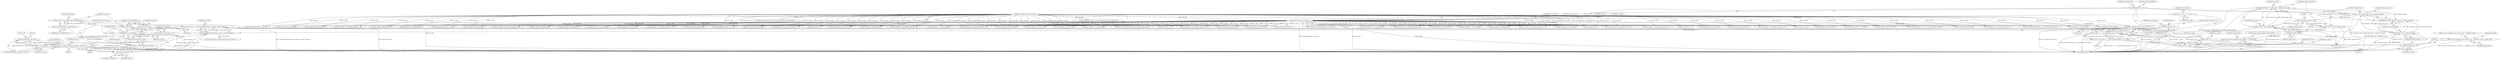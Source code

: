 digraph "0_wildmidi_660b513d99bced8783a4a5984ac2f742c74ebbdd_2@API" {
"1001230" [label="(Call,sample_remainder = sample_count_f - (float)sample_count)"];
"1001232" [label="(Call,sample_count_f - (float)sample_count)"];
"1001227" [label="(Call,(uint32_t)sample_count_f)"];
"1001216" [label="(Call,sample_count_f = ((float)mus_ticks * samples_per_tick_f) + sample_remainder)"];
"1001219" [label="(Call,(float)mus_ticks * samples_per_tick_f)"];
"1001220" [label="(Call,(float)mus_ticks)"];
"1001197" [label="(Call,mus_ticks = (mus_ticks << 7) | (mus_data[mus_data_ofs++] & 0x7f))"];
"1001199" [label="(Call,(mus_ticks << 7) | (mus_data[mus_data_ofs++] & 0x7f))"];
"1001200" [label="(Call,mus_ticks << 7)"];
"1001192" [label="(Call,mus_ticks = 0)"];
"1001203" [label="(Call,mus_data[mus_data_ofs++] & 0x7f)"];
"1000227" [label="(Call,memcmp(mus_data, mus_hdr, 4))"];
"1000124" [label="(MethodParameterIn,uint8_t *mus_data)"];
"1000128" [label="(Call,mus_hdr[] = { 'M', 'U', 'S', 0x1A })"];
"1000393" [label="(Call,samples_per_tick_f = _WM_GetSamplesPerTick(mus_divisions, (uint32_t)tempo_f))"];
"1000395" [label="(Call,_WM_GetSamplesPerTick(mus_divisions, (uint32_t)tempo_f))"];
"1000164" [label="(Call,mus_divisions = 60)"];
"1000397" [label="(Call,(uint32_t)tempo_f)"];
"1000375" [label="(Call,tempo_f = (float) (60000000 / mus_freq) + 0.5f)"];
"1000378" [label="(Call,(float) (60000000 / mus_freq))"];
"1000380" [label="(Call,60000000 / mus_freq)"];
"1000364" [label="(Call,mus_freq == 0)"];
"1000359" [label="(Call,mus_freq = _cvt_get_option(WM_CO_FREQUENCY))"];
"1000361" [label="(Call,_cvt_get_option(WM_CO_FREQUENCY))"];
"1000367" [label="(Call,mus_freq = 140)"];
"1000386" [label="(Call,tempo_f = (float) (60000000 / mus_freq))"];
"1000388" [label="(Call,(float) (60000000 / mus_freq))"];
"1000390" [label="(Call,60000000 / mus_freq)"];
"1000206" [label="(Call,sample_remainder = 0.0)"];
"1001230" [label="(Call,sample_remainder = sample_count_f - (float)sample_count)"];
"1001234" [label="(Call,(float)sample_count)"];
"1001225" [label="(Call,sample_count = (uint32_t)sample_count_f)"];
"1001218" [label="(Call,((float)mus_ticks * samples_per_tick_f) + sample_remainder)"];
"1001237" [label="(Call,mus_mdi->events[mus_mdi->event_count - 1].samples_to_next = sample_count)"];
"1001250" [label="(Call,mus_mdi->extra_info.approx_total_samples += sample_count)"];
"1000396" [label="(Identifier,mus_divisions)"];
"1001223" [label="(Identifier,samples_per_tick_f)"];
"1000381" [label="(Literal,60000000)"];
"1000228" [label="(Identifier,mus_data)"];
"1000363" [label="(ControlStructure,if (mus_freq == 0))"];
"1001222" [label="(Identifier,mus_ticks)"];
"1000705" [label="(Call,mus_data[mus_data_ofs] & 0x0f)"];
"1001193" [label="(Identifier,mus_ticks)"];
"1001204" [label="(Call,mus_data[mus_data_ofs++])"];
"1000386" [label="(Call,tempo_f = (float) (60000000 / mus_freq))"];
"1000422" [label="(Call,mus_data[mus_data_ofs] & 0x0f)"];
"1000959" [label="(Call,mus_data[mus_data_ofs] & 0x0f)"];
"1000169" [label="(Identifier,tempo_f)"];
"1001065" [label="(Call,mus_event[2] = mus_data[mus_data_ofs + 2])"];
"1001033" [label="(Call,mus_event[2] = mus_data[mus_data_ofs + 2])"];
"1000513" [label="(Call,mus_data[mus_data_ofs + 1] & 0x80)"];
"1000378" [label="(Call,(float) (60000000 / mus_freq))"];
"1000546" [label="(Call,mus_event[2] = mus_data[mus_data_ofs + 2])"];
"1000394" [label="(Identifier,samples_per_tick_f)"];
"1001192" [label="(Call,mus_ticks = 0)"];
"1000276" [label="(Call,mus_data[11] << 8)"];
"1000342" [label="(Call,(mus_data[mus_data_ofs + 1] << 8) | mus_data[mus_data_ofs])"];
"1000486" [label="(Call,mus_data[mus_data_ofs] & 0x0f)"];
"1000831" [label="(Call,mus_data[mus_data_ofs] & 0x0f)"];
"1000364" [label="(Call,mus_freq == 0)"];
"1000905" [label="(Call,mus_event[2] = mus_data[mus_data_ofs + 2])"];
"1000927" [label="(Call,mus_data[mus_data_ofs] & 0x0f)"];
"1001224" [label="(Identifier,sample_remainder)"];
"1000241" [label="(Identifier,mus_song_len)"];
"1001227" [label="(Call,(uint32_t)sample_count_f)"];
"1000393" [label="(Call,samples_per_tick_f = _WM_GetSamplesPerTick(mus_divisions, (uint32_t)tempo_f))"];
"1000392" [label="(Identifier,mus_freq)"];
"1000789" [label="(Call,mus_data[mus_data_ofs] & 0x0f)"];
"1000166" [label="(Literal,60)"];
"1001200" [label="(Call,mus_ticks << 7)"];
"1000455" [label="(Call,mus_data[mus_data_ofs] & 0xf0)"];
"1000385" [label="(Block,)"];
"1001231" [label="(Identifier,sample_remainder)"];
"1001201" [label="(Identifier,mus_ticks)"];
"1001194" [label="(Literal,0)"];
"1001253" [label="(Identifier,mus_mdi)"];
"1000226" [label="(ControlStructure,if (memcmp(mus_data, mus_hdr, 4)))"];
"1000602" [label="(Call,mus_data[mus_data_ofs] & 0x0f)"];
"1000391" [label="(Literal,60000000)"];
"1001216" [label="(Call,sample_count_f = ((float)mus_ticks * samples_per_tick_f) + sample_remainder)"];
"1000863" [label="(Call,mus_data[mus_data_ofs] & 0x0f)"];
"1001205" [label="(Identifier,mus_data)"];
"1000242" [label="(Call,(mus_data[5] << 8) | mus_data[4])"];
"1000408" [label="(Call,(uint32_t)tempo_f)"];
"1001203" [label="(Call,mus_data[mus_data_ofs++] & 0x7f)"];
"1000265" [label="(Call,mus_data[9] << 8)"];
"1000375" [label="(Call,tempo_f = (float) (60000000 / mus_freq) + 0.5f)"];
"1001249" [label="(Identifier,sample_count)"];
"1000129" [label="(Identifier,mus_hdr)"];
"1001234" [label="(Call,(float)sample_count)"];
"1001251" [label="(Call,mus_mdi->extra_info.approx_total_samples)"];
"1000491" [label="(Call,mus_event[1] = mus_data[mus_data_ofs + 1])"];
"1001225" [label="(Call,sample_count = (uint32_t)sample_count_f)"];
"1001226" [label="(Identifier,sample_count)"];
"1000233" [label="(Identifier,__FUNCTION__)"];
"1000469" [label="(Call,mus_data[mus_data_ofs] >> 4)"];
"1000275" [label="(Call,(mus_data[11] << 8) | mus_data[10])"];
"1000991" [label="(Call,mus_data[mus_data_ofs] & 0x0f)"];
"1000229" [label="(Identifier,mus_hdr)"];
"1000366" [label="(Literal,0)"];
"1000376" [label="(Identifier,tempo_f)"];
"1000450" [label="(Call,mus_data[mus_data_ofs] = (mus_data[mus_data_ofs] & 0xf0) | 0x0f)"];
"1000128" [label="(Call,mus_hdr[] = { 'M', 'U', 'S', 0x1A })"];
"1000207" [label="(Identifier,sample_remainder)"];
"1000126" [label="(Block,)"];
"1000582" [label="(Call,mus_data[mus_data_ofs] & 0x0f)"];
"1001129" [label="(Call,mus_event[2] = mus_data[mus_data_ofs + 2])"];
"1000132" [label="(Identifier,mus_song_ofs)"];
"1001217" [label="(Identifier,sample_count_f)"];
"1001238" [label="(Call,mus_mdi->events[mus_mdi->event_count - 1].samples_to_next)"];
"1001258" [label="(Identifier,mus_data_ofs)"];
"1001179" [label="(Call,mus_data[mus_data_ofs] & 0x80)"];
"1001250" [label="(Call,mus_mdi->extra_info.approx_total_samples += sample_count)"];
"1001199" [label="(Call,(mus_ticks << 7) | (mus_data[mus_data_ofs++] & 0x7f))"];
"1001097" [label="(Call,mus_event[2] = mus_data[mus_data_ofs + 2])"];
"1001001" [label="(Call,mus_event[2] = mus_data[mus_data_ofs + 2])"];
"1000365" [label="(Identifier,mus_freq)"];
"1000362" [label="(Identifier,WM_CO_FREQUENCY)"];
"1000563" [label="(Call,mus_data[mus_data_ofs] & 0x0f)"];
"1001233" [label="(Identifier,sample_count_f)"];
"1000443" [label="(Call,mus_data[mus_data_ofs] & 0x0f)"];
"1000412" [label="(Block,)"];
"1000539" [label="(Call,mus_data[mus_data_ofs + 1] & 0x7f)"];
"1000387" [label="(Identifier,tempo_f)"];
"1000873" [label="(Call,mus_event[2] = mus_data[mus_data_ofs + 2])"];
"1000253" [label="(Call,(mus_data[7] << 8) | mus_data[6])"];
"1000395" [label="(Call,_WM_GetSamplesPerTick(mus_divisions, (uint32_t)tempo_f))"];
"1000374" [label="(Block,)"];
"1000630" [label="(Call,mus_data[mus_data_ofs + 1] << 6)"];
"1000206" [label="(Call,sample_remainder = 0.0)"];
"1000254" [label="(Call,mus_data[7] << 8)"];
"1000164" [label="(Call,mus_divisions = 60)"];
"1000397" [label="(Call,(uint32_t)tempo_f)"];
"1000383" [label="(Literal,0.5f)"];
"1001229" [label="(Identifier,sample_count_f)"];
"1001237" [label="(Call,mus_mdi->events[mus_mdi->event_count - 1].samples_to_next = sample_count)"];
"1000165" [label="(Identifier,mus_divisions)"];
"1000382" [label="(Identifier,mus_freq)"];
"1000530" [label="(Call,mus_data[mus_data_ofs] & 0x0f)"];
"1001256" [label="(Identifier,sample_count)"];
"1001211" [label="(Identifier,mus_data)"];
"1000937" [label="(Call,mus_event[2] = mus_data[mus_data_ofs + 2])"];
"1001209" [label="(Call,mus_data[mus_data_ofs - 1] & 0x80)"];
"1000211" [label="(Identifier,pitchbend_tmp)"];
"1000367" [label="(Call,mus_freq = 140)"];
"1000414" [label="(Call,MUS_EVENT_DEBUG(\"Before\", mus_data[mus_data_ofs], 0))"];
"1000360" [label="(Identifier,mus_freq)"];
"1000390" [label="(Call,60000000 / mus_freq)"];
"1000587" [label="(Call,mus_event[1] = mus_data[mus_data_ofs + 1])"];
"1000623" [label="(Call,mus_data[mus_data_ofs] & 0x0f)"];
"1001326" [label="(MethodReturn,RET)"];
"1000403" [label="(Call,_WM_midi_setup_divisions(mus_mdi, mus_divisions))"];
"1000380" [label="(Call,60000000 / mus_freq)"];
"1000243" [label="(Call,mus_data[5] << 8)"];
"1000291" [label="(Call,mus_data[13] << 8)"];
"1000361" [label="(Call,_cvt_get_option(WM_CO_FREQUENCY))"];
"1001230" [label="(Call,sample_remainder = sample_count_f - (float)sample_count)"];
"1001196" [label="(Block,)"];
"1000124" [label="(MethodParameterIn,uint8_t *mus_data)"];
"1000399" [label="(Identifier,tempo_f)"];
"1000372" [label="(Identifier,_WM_MixerOptions)"];
"1001241" [label="(Identifier,mus_mdi)"];
"1000369" [label="(Literal,140)"];
"1001119" [label="(Call,mus_data[mus_data_ofs] & 0x0f)"];
"1001198" [label="(Identifier,mus_ticks)"];
"1000895" [label="(Call,mus_data[mus_data_ofs] & 0x0f)"];
"1001220" [label="(Call,(float)mus_ticks)"];
"1000227" [label="(Call,memcmp(mus_data, mus_hdr, 4))"];
"1001023" [label="(Call,mus_data[mus_data_ofs] & 0x0f)"];
"1000359" [label="(Call,mus_freq = _cvt_get_option(WM_CO_FREQUENCY))"];
"1000969" [label="(Call,mus_event[2] = mus_data[mus_data_ofs + 2])"];
"1001232" [label="(Call,sample_count_f - (float)sample_count)"];
"1000733" [label="(Call,mus_data[mus_data_ofs] & 0x0f)"];
"1001218" [label="(Call,((float)mus_ticks * samples_per_tick_f) + sample_remainder)"];
"1000377" [label="(Call,(float) (60000000 / mus_freq) + 0.5f)"];
"1000290" [label="(Call,(mus_data[13] << 8) | mus_data[12])"];
"1000230" [label="(Literal,4)"];
"1001055" [label="(Call,mus_data[mus_data_ofs] & 0x0f)"];
"1000401" [label="(Identifier,mus_mdi)"];
"1000429" [label="(Call,mus_data[mus_data_ofs] = (mus_data[mus_data_ofs] & 0xf0) | 0x09)"];
"1001219" [label="(Call,(float)mus_ticks * samples_per_tick_f)"];
"1001236" [label="(Identifier,sample_count)"];
"1000461" [label="(Call,MUS_EVENT_DEBUG(\"After\", mus_data[mus_data_ofs], 0))"];
"1001197" [label="(Call,mus_ticks = (mus_ticks << 7) | (mus_data[mus_data_ofs++] & 0x7f))"];
"1000677" [label="(Call,mus_data[mus_data_ofs] & 0x0f)"];
"1000264" [label="(Call,(mus_data[9] << 8) | mus_data[8])"];
"1000388" [label="(Call,(float) (60000000 / mus_freq))"];
"1001208" [label="(Literal,0x7f)"];
"1000343" [label="(Call,mus_data[mus_data_ofs + 1] << 8)"];
"1000434" [label="(Call,mus_data[mus_data_ofs] & 0xf0)"];
"1000761" [label="(Call,mus_data[mus_data_ofs] & 0x0f)"];
"1000208" [label="(Literal,0.0)"];
"1001202" [label="(Literal,7)"];
"1000836" [label="(Call,mus_event[1] = mus_data[mus_data_ofs + 2])"];
"1000368" [label="(Identifier,mus_freq)"];
"1001087" [label="(Call,mus_data[mus_data_ofs] & 0x0f)"];
"1001230" -> "1000412"  [label="AST: "];
"1001230" -> "1001232"  [label="CFG: "];
"1001231" -> "1001230"  [label="AST: "];
"1001232" -> "1001230"  [label="AST: "];
"1001241" -> "1001230"  [label="CFG: "];
"1001230" -> "1001326"  [label="DDG: sample_count_f - (float)sample_count"];
"1001230" -> "1001326"  [label="DDG: sample_remainder"];
"1001230" -> "1001216"  [label="DDG: sample_remainder"];
"1001230" -> "1001218"  [label="DDG: sample_remainder"];
"1001232" -> "1001230"  [label="DDG: sample_count_f"];
"1001232" -> "1001230"  [label="DDG: (float)sample_count"];
"1001232" -> "1001234"  [label="CFG: "];
"1001233" -> "1001232"  [label="AST: "];
"1001234" -> "1001232"  [label="AST: "];
"1001232" -> "1001326"  [label="DDG: sample_count_f"];
"1001232" -> "1001326"  [label="DDG: (float)sample_count"];
"1001227" -> "1001232"  [label="DDG: sample_count_f"];
"1001234" -> "1001232"  [label="DDG: sample_count"];
"1001227" -> "1001225"  [label="AST: "];
"1001227" -> "1001229"  [label="CFG: "];
"1001228" -> "1001227"  [label="AST: "];
"1001229" -> "1001227"  [label="AST: "];
"1001225" -> "1001227"  [label="CFG: "];
"1001227" -> "1001225"  [label="DDG: sample_count_f"];
"1001216" -> "1001227"  [label="DDG: sample_count_f"];
"1001216" -> "1000412"  [label="AST: "];
"1001216" -> "1001218"  [label="CFG: "];
"1001217" -> "1001216"  [label="AST: "];
"1001218" -> "1001216"  [label="AST: "];
"1001226" -> "1001216"  [label="CFG: "];
"1001216" -> "1001326"  [label="DDG: ((float)mus_ticks * samples_per_tick_f) + sample_remainder"];
"1001219" -> "1001216"  [label="DDG: (float)mus_ticks"];
"1001219" -> "1001216"  [label="DDG: samples_per_tick_f"];
"1000206" -> "1001216"  [label="DDG: sample_remainder"];
"1001219" -> "1001218"  [label="AST: "];
"1001219" -> "1001223"  [label="CFG: "];
"1001220" -> "1001219"  [label="AST: "];
"1001223" -> "1001219"  [label="AST: "];
"1001224" -> "1001219"  [label="CFG: "];
"1001219" -> "1001326"  [label="DDG: samples_per_tick_f"];
"1001219" -> "1001326"  [label="DDG: (float)mus_ticks"];
"1001219" -> "1001218"  [label="DDG: (float)mus_ticks"];
"1001219" -> "1001218"  [label="DDG: samples_per_tick_f"];
"1001220" -> "1001219"  [label="DDG: mus_ticks"];
"1000393" -> "1001219"  [label="DDG: samples_per_tick_f"];
"1001220" -> "1001222"  [label="CFG: "];
"1001221" -> "1001220"  [label="AST: "];
"1001222" -> "1001220"  [label="AST: "];
"1001223" -> "1001220"  [label="CFG: "];
"1001220" -> "1001326"  [label="DDG: mus_ticks"];
"1001197" -> "1001220"  [label="DDG: mus_ticks"];
"1001197" -> "1001196"  [label="AST: "];
"1001197" -> "1001199"  [label="CFG: "];
"1001198" -> "1001197"  [label="AST: "];
"1001199" -> "1001197"  [label="AST: "];
"1001211" -> "1001197"  [label="CFG: "];
"1001197" -> "1001326"  [label="DDG: (mus_ticks << 7) | (mus_data[mus_data_ofs++] & 0x7f)"];
"1001199" -> "1001197"  [label="DDG: mus_ticks << 7"];
"1001199" -> "1001197"  [label="DDG: mus_data[mus_data_ofs++] & 0x7f"];
"1001197" -> "1001200"  [label="DDG: mus_ticks"];
"1001199" -> "1001203"  [label="CFG: "];
"1001200" -> "1001199"  [label="AST: "];
"1001203" -> "1001199"  [label="AST: "];
"1001199" -> "1001326"  [label="DDG: mus_ticks << 7"];
"1001199" -> "1001326"  [label="DDG: mus_data[mus_data_ofs++] & 0x7f"];
"1001200" -> "1001199"  [label="DDG: mus_ticks"];
"1001200" -> "1001199"  [label="DDG: 7"];
"1001203" -> "1001199"  [label="DDG: mus_data[mus_data_ofs++]"];
"1001203" -> "1001199"  [label="DDG: 0x7f"];
"1001200" -> "1001202"  [label="CFG: "];
"1001201" -> "1001200"  [label="AST: "];
"1001202" -> "1001200"  [label="AST: "];
"1001205" -> "1001200"  [label="CFG: "];
"1001192" -> "1001200"  [label="DDG: mus_ticks"];
"1001192" -> "1000412"  [label="AST: "];
"1001192" -> "1001194"  [label="CFG: "];
"1001193" -> "1001192"  [label="AST: "];
"1001194" -> "1001192"  [label="AST: "];
"1001198" -> "1001192"  [label="CFG: "];
"1001203" -> "1001208"  [label="CFG: "];
"1001204" -> "1001203"  [label="AST: "];
"1001208" -> "1001203"  [label="AST: "];
"1001203" -> "1001326"  [label="DDG: mus_data[mus_data_ofs++]"];
"1000227" -> "1001203"  [label="DDG: mus_data"];
"1000124" -> "1001203"  [label="DDG: mus_data"];
"1000227" -> "1000226"  [label="AST: "];
"1000227" -> "1000230"  [label="CFG: "];
"1000228" -> "1000227"  [label="AST: "];
"1000229" -> "1000227"  [label="AST: "];
"1000230" -> "1000227"  [label="AST: "];
"1000233" -> "1000227"  [label="CFG: "];
"1000241" -> "1000227"  [label="CFG: "];
"1000227" -> "1001326"  [label="DDG: memcmp(mus_data, mus_hdr, 4)"];
"1000227" -> "1001326"  [label="DDG: mus_data"];
"1000227" -> "1001326"  [label="DDG: mus_hdr"];
"1000124" -> "1000227"  [label="DDG: mus_data"];
"1000128" -> "1000227"  [label="DDG: mus_hdr"];
"1000227" -> "1000243"  [label="DDG: mus_data"];
"1000227" -> "1000242"  [label="DDG: mus_data"];
"1000227" -> "1000254"  [label="DDG: mus_data"];
"1000227" -> "1000253"  [label="DDG: mus_data"];
"1000227" -> "1000265"  [label="DDG: mus_data"];
"1000227" -> "1000264"  [label="DDG: mus_data"];
"1000227" -> "1000276"  [label="DDG: mus_data"];
"1000227" -> "1000275"  [label="DDG: mus_data"];
"1000227" -> "1000291"  [label="DDG: mus_data"];
"1000227" -> "1000290"  [label="DDG: mus_data"];
"1000227" -> "1000343"  [label="DDG: mus_data"];
"1000227" -> "1000342"  [label="DDG: mus_data"];
"1000227" -> "1000414"  [label="DDG: mus_data"];
"1000227" -> "1000422"  [label="DDG: mus_data"];
"1000227" -> "1000434"  [label="DDG: mus_data"];
"1000227" -> "1000443"  [label="DDG: mus_data"];
"1000227" -> "1000455"  [label="DDG: mus_data"];
"1000227" -> "1000461"  [label="DDG: mus_data"];
"1000227" -> "1000469"  [label="DDG: mus_data"];
"1000227" -> "1000486"  [label="DDG: mus_data"];
"1000227" -> "1000491"  [label="DDG: mus_data"];
"1000227" -> "1000513"  [label="DDG: mus_data"];
"1000227" -> "1000530"  [label="DDG: mus_data"];
"1000227" -> "1000539"  [label="DDG: mus_data"];
"1000227" -> "1000546"  [label="DDG: mus_data"];
"1000227" -> "1000563"  [label="DDG: mus_data"];
"1000227" -> "1000582"  [label="DDG: mus_data"];
"1000227" -> "1000587"  [label="DDG: mus_data"];
"1000227" -> "1000602"  [label="DDG: mus_data"];
"1000227" -> "1000623"  [label="DDG: mus_data"];
"1000227" -> "1000630"  [label="DDG: mus_data"];
"1000227" -> "1000677"  [label="DDG: mus_data"];
"1000227" -> "1000705"  [label="DDG: mus_data"];
"1000227" -> "1000733"  [label="DDG: mus_data"];
"1000227" -> "1000761"  [label="DDG: mus_data"];
"1000227" -> "1000789"  [label="DDG: mus_data"];
"1000227" -> "1000831"  [label="DDG: mus_data"];
"1000227" -> "1000836"  [label="DDG: mus_data"];
"1000227" -> "1000863"  [label="DDG: mus_data"];
"1000227" -> "1000873"  [label="DDG: mus_data"];
"1000227" -> "1000895"  [label="DDG: mus_data"];
"1000227" -> "1000905"  [label="DDG: mus_data"];
"1000227" -> "1000927"  [label="DDG: mus_data"];
"1000227" -> "1000937"  [label="DDG: mus_data"];
"1000227" -> "1000959"  [label="DDG: mus_data"];
"1000227" -> "1000969"  [label="DDG: mus_data"];
"1000227" -> "1000991"  [label="DDG: mus_data"];
"1000227" -> "1001001"  [label="DDG: mus_data"];
"1000227" -> "1001023"  [label="DDG: mus_data"];
"1000227" -> "1001033"  [label="DDG: mus_data"];
"1000227" -> "1001055"  [label="DDG: mus_data"];
"1000227" -> "1001065"  [label="DDG: mus_data"];
"1000227" -> "1001087"  [label="DDG: mus_data"];
"1000227" -> "1001097"  [label="DDG: mus_data"];
"1000227" -> "1001119"  [label="DDG: mus_data"];
"1000227" -> "1001129"  [label="DDG: mus_data"];
"1000227" -> "1001179"  [label="DDG: mus_data"];
"1000227" -> "1001209"  [label="DDG: mus_data"];
"1000124" -> "1000123"  [label="AST: "];
"1000124" -> "1001326"  [label="DDG: mus_data"];
"1000124" -> "1000243"  [label="DDG: mus_data"];
"1000124" -> "1000242"  [label="DDG: mus_data"];
"1000124" -> "1000254"  [label="DDG: mus_data"];
"1000124" -> "1000253"  [label="DDG: mus_data"];
"1000124" -> "1000265"  [label="DDG: mus_data"];
"1000124" -> "1000264"  [label="DDG: mus_data"];
"1000124" -> "1000276"  [label="DDG: mus_data"];
"1000124" -> "1000275"  [label="DDG: mus_data"];
"1000124" -> "1000291"  [label="DDG: mus_data"];
"1000124" -> "1000290"  [label="DDG: mus_data"];
"1000124" -> "1000343"  [label="DDG: mus_data"];
"1000124" -> "1000342"  [label="DDG: mus_data"];
"1000124" -> "1000414"  [label="DDG: mus_data"];
"1000124" -> "1000422"  [label="DDG: mus_data"];
"1000124" -> "1000429"  [label="DDG: mus_data"];
"1000124" -> "1000434"  [label="DDG: mus_data"];
"1000124" -> "1000443"  [label="DDG: mus_data"];
"1000124" -> "1000450"  [label="DDG: mus_data"];
"1000124" -> "1000455"  [label="DDG: mus_data"];
"1000124" -> "1000461"  [label="DDG: mus_data"];
"1000124" -> "1000469"  [label="DDG: mus_data"];
"1000124" -> "1000486"  [label="DDG: mus_data"];
"1000124" -> "1000491"  [label="DDG: mus_data"];
"1000124" -> "1000513"  [label="DDG: mus_data"];
"1000124" -> "1000530"  [label="DDG: mus_data"];
"1000124" -> "1000539"  [label="DDG: mus_data"];
"1000124" -> "1000546"  [label="DDG: mus_data"];
"1000124" -> "1000563"  [label="DDG: mus_data"];
"1000124" -> "1000582"  [label="DDG: mus_data"];
"1000124" -> "1000587"  [label="DDG: mus_data"];
"1000124" -> "1000602"  [label="DDG: mus_data"];
"1000124" -> "1000623"  [label="DDG: mus_data"];
"1000124" -> "1000630"  [label="DDG: mus_data"];
"1000124" -> "1000677"  [label="DDG: mus_data"];
"1000124" -> "1000705"  [label="DDG: mus_data"];
"1000124" -> "1000733"  [label="DDG: mus_data"];
"1000124" -> "1000761"  [label="DDG: mus_data"];
"1000124" -> "1000789"  [label="DDG: mus_data"];
"1000124" -> "1000831"  [label="DDG: mus_data"];
"1000124" -> "1000836"  [label="DDG: mus_data"];
"1000124" -> "1000863"  [label="DDG: mus_data"];
"1000124" -> "1000873"  [label="DDG: mus_data"];
"1000124" -> "1000895"  [label="DDG: mus_data"];
"1000124" -> "1000905"  [label="DDG: mus_data"];
"1000124" -> "1000927"  [label="DDG: mus_data"];
"1000124" -> "1000937"  [label="DDG: mus_data"];
"1000124" -> "1000959"  [label="DDG: mus_data"];
"1000124" -> "1000969"  [label="DDG: mus_data"];
"1000124" -> "1000991"  [label="DDG: mus_data"];
"1000124" -> "1001001"  [label="DDG: mus_data"];
"1000124" -> "1001023"  [label="DDG: mus_data"];
"1000124" -> "1001033"  [label="DDG: mus_data"];
"1000124" -> "1001055"  [label="DDG: mus_data"];
"1000124" -> "1001065"  [label="DDG: mus_data"];
"1000124" -> "1001087"  [label="DDG: mus_data"];
"1000124" -> "1001097"  [label="DDG: mus_data"];
"1000124" -> "1001119"  [label="DDG: mus_data"];
"1000124" -> "1001129"  [label="DDG: mus_data"];
"1000124" -> "1001179"  [label="DDG: mus_data"];
"1000124" -> "1001209"  [label="DDG: mus_data"];
"1000128" -> "1000126"  [label="AST: "];
"1000128" -> "1000129"  [label="CFG: "];
"1000129" -> "1000128"  [label="AST: "];
"1000132" -> "1000128"  [label="CFG: "];
"1000128" -> "1001326"  [label="DDG: mus_hdr"];
"1000393" -> "1000126"  [label="AST: "];
"1000393" -> "1000395"  [label="CFG: "];
"1000394" -> "1000393"  [label="AST: "];
"1000395" -> "1000393"  [label="AST: "];
"1000401" -> "1000393"  [label="CFG: "];
"1000393" -> "1001326"  [label="DDG: samples_per_tick_f"];
"1000393" -> "1001326"  [label="DDG: _WM_GetSamplesPerTick(mus_divisions, (uint32_t)tempo_f)"];
"1000395" -> "1000393"  [label="DDG: mus_divisions"];
"1000395" -> "1000393"  [label="DDG: (uint32_t)tempo_f"];
"1000395" -> "1000397"  [label="CFG: "];
"1000396" -> "1000395"  [label="AST: "];
"1000397" -> "1000395"  [label="AST: "];
"1000164" -> "1000395"  [label="DDG: mus_divisions"];
"1000397" -> "1000395"  [label="DDG: tempo_f"];
"1000395" -> "1000403"  [label="DDG: mus_divisions"];
"1000164" -> "1000126"  [label="AST: "];
"1000164" -> "1000166"  [label="CFG: "];
"1000165" -> "1000164"  [label="AST: "];
"1000166" -> "1000164"  [label="AST: "];
"1000169" -> "1000164"  [label="CFG: "];
"1000164" -> "1001326"  [label="DDG: mus_divisions"];
"1000397" -> "1000399"  [label="CFG: "];
"1000398" -> "1000397"  [label="AST: "];
"1000399" -> "1000397"  [label="AST: "];
"1000375" -> "1000397"  [label="DDG: tempo_f"];
"1000386" -> "1000397"  [label="DDG: tempo_f"];
"1000397" -> "1000408"  [label="DDG: tempo_f"];
"1000375" -> "1000374"  [label="AST: "];
"1000375" -> "1000377"  [label="CFG: "];
"1000376" -> "1000375"  [label="AST: "];
"1000377" -> "1000375"  [label="AST: "];
"1000394" -> "1000375"  [label="CFG: "];
"1000375" -> "1001326"  [label="DDG: (float) (60000000 / mus_freq) + 0.5f"];
"1000378" -> "1000375"  [label="DDG: 60000000 / mus_freq"];
"1000378" -> "1000377"  [label="AST: "];
"1000378" -> "1000380"  [label="CFG: "];
"1000379" -> "1000378"  [label="AST: "];
"1000380" -> "1000378"  [label="AST: "];
"1000383" -> "1000378"  [label="CFG: "];
"1000378" -> "1001326"  [label="DDG: 60000000 / mus_freq"];
"1000378" -> "1000377"  [label="DDG: 60000000 / mus_freq"];
"1000380" -> "1000378"  [label="DDG: 60000000"];
"1000380" -> "1000378"  [label="DDG: mus_freq"];
"1000380" -> "1000382"  [label="CFG: "];
"1000381" -> "1000380"  [label="AST: "];
"1000382" -> "1000380"  [label="AST: "];
"1000380" -> "1001326"  [label="DDG: mus_freq"];
"1000364" -> "1000380"  [label="DDG: mus_freq"];
"1000367" -> "1000380"  [label="DDG: mus_freq"];
"1000364" -> "1000363"  [label="AST: "];
"1000364" -> "1000366"  [label="CFG: "];
"1000365" -> "1000364"  [label="AST: "];
"1000366" -> "1000364"  [label="AST: "];
"1000368" -> "1000364"  [label="CFG: "];
"1000372" -> "1000364"  [label="CFG: "];
"1000364" -> "1001326"  [label="DDG: mus_freq == 0"];
"1000359" -> "1000364"  [label="DDG: mus_freq"];
"1000364" -> "1000390"  [label="DDG: mus_freq"];
"1000359" -> "1000126"  [label="AST: "];
"1000359" -> "1000361"  [label="CFG: "];
"1000360" -> "1000359"  [label="AST: "];
"1000361" -> "1000359"  [label="AST: "];
"1000365" -> "1000359"  [label="CFG: "];
"1000359" -> "1001326"  [label="DDG: _cvt_get_option(WM_CO_FREQUENCY)"];
"1000361" -> "1000359"  [label="DDG: WM_CO_FREQUENCY"];
"1000361" -> "1000362"  [label="CFG: "];
"1000362" -> "1000361"  [label="AST: "];
"1000361" -> "1001326"  [label="DDG: WM_CO_FREQUENCY"];
"1000367" -> "1000363"  [label="AST: "];
"1000367" -> "1000369"  [label="CFG: "];
"1000368" -> "1000367"  [label="AST: "];
"1000369" -> "1000367"  [label="AST: "];
"1000372" -> "1000367"  [label="CFG: "];
"1000367" -> "1000390"  [label="DDG: mus_freq"];
"1000386" -> "1000385"  [label="AST: "];
"1000386" -> "1000388"  [label="CFG: "];
"1000387" -> "1000386"  [label="AST: "];
"1000388" -> "1000386"  [label="AST: "];
"1000394" -> "1000386"  [label="CFG: "];
"1000386" -> "1001326"  [label="DDG: (float) (60000000 / mus_freq)"];
"1000388" -> "1000386"  [label="DDG: 60000000 / mus_freq"];
"1000388" -> "1000390"  [label="CFG: "];
"1000389" -> "1000388"  [label="AST: "];
"1000390" -> "1000388"  [label="AST: "];
"1000388" -> "1001326"  [label="DDG: 60000000 / mus_freq"];
"1000390" -> "1000388"  [label="DDG: 60000000"];
"1000390" -> "1000388"  [label="DDG: mus_freq"];
"1000390" -> "1000392"  [label="CFG: "];
"1000391" -> "1000390"  [label="AST: "];
"1000392" -> "1000390"  [label="AST: "];
"1000390" -> "1001326"  [label="DDG: mus_freq"];
"1000206" -> "1000126"  [label="AST: "];
"1000206" -> "1000208"  [label="CFG: "];
"1000207" -> "1000206"  [label="AST: "];
"1000208" -> "1000206"  [label="AST: "];
"1000211" -> "1000206"  [label="CFG: "];
"1000206" -> "1001326"  [label="DDG: sample_remainder"];
"1000206" -> "1001218"  [label="DDG: sample_remainder"];
"1001234" -> "1001236"  [label="CFG: "];
"1001235" -> "1001234"  [label="AST: "];
"1001236" -> "1001234"  [label="AST: "];
"1001225" -> "1001234"  [label="DDG: sample_count"];
"1001234" -> "1001237"  [label="DDG: sample_count"];
"1001234" -> "1001250"  [label="DDG: sample_count"];
"1001225" -> "1000412"  [label="AST: "];
"1001226" -> "1001225"  [label="AST: "];
"1001231" -> "1001225"  [label="CFG: "];
"1001225" -> "1001326"  [label="DDG: (uint32_t)sample_count_f"];
"1001218" -> "1001224"  [label="CFG: "];
"1001224" -> "1001218"  [label="AST: "];
"1001218" -> "1001326"  [label="DDG: (float)mus_ticks * samples_per_tick_f"];
"1001237" -> "1000412"  [label="AST: "];
"1001237" -> "1001249"  [label="CFG: "];
"1001238" -> "1001237"  [label="AST: "];
"1001249" -> "1001237"  [label="AST: "];
"1001253" -> "1001237"  [label="CFG: "];
"1001237" -> "1001326"  [label="DDG: mus_mdi->events[mus_mdi->event_count - 1].samples_to_next"];
"1001250" -> "1000412"  [label="AST: "];
"1001250" -> "1001256"  [label="CFG: "];
"1001251" -> "1001250"  [label="AST: "];
"1001256" -> "1001250"  [label="AST: "];
"1001258" -> "1001250"  [label="CFG: "];
"1001250" -> "1001326"  [label="DDG: mus_mdi->extra_info.approx_total_samples"];
"1001250" -> "1001326"  [label="DDG: sample_count"];
}
